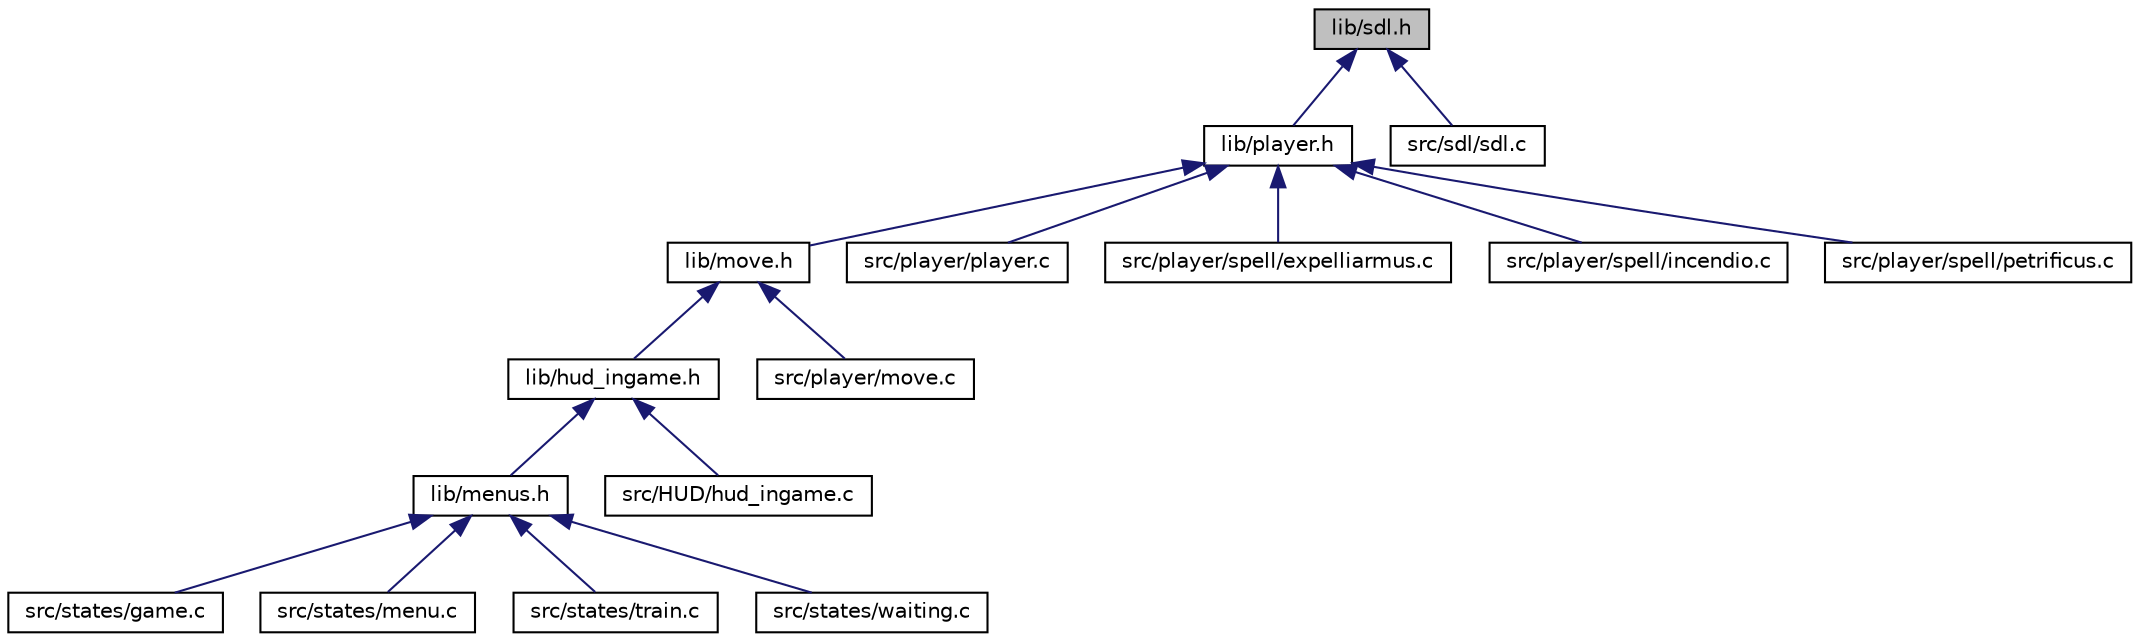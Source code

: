 digraph "lib/sdl.h"
{
 // LATEX_PDF_SIZE
  edge [fontname="Helvetica",fontsize="10",labelfontname="Helvetica",labelfontsize="10"];
  node [fontname="Helvetica",fontsize="10",shape=record];
  Node1 [label="lib/sdl.h",height=0.2,width=0.4,color="black", fillcolor="grey75", style="filled", fontcolor="black",tooltip="Header du fichier sdl.c."];
  Node1 -> Node2 [dir="back",color="midnightblue",fontsize="10",style="solid"];
  Node2 [label="lib/player.h",height=0.2,width=0.4,color="black", fillcolor="white", style="filled",URL="$player_8h.html",tooltip="Header du fichier player.c."];
  Node2 -> Node3 [dir="back",color="midnightblue",fontsize="10",style="solid"];
  Node3 [label="lib/move.h",height=0.2,width=0.4,color="black", fillcolor="white", style="filled",URL="$move_8h.html",tooltip="Header de move.c."];
  Node3 -> Node4 [dir="back",color="midnightblue",fontsize="10",style="solid"];
  Node4 [label="lib/hud_ingame.h",height=0.2,width=0.4,color="black", fillcolor="white", style="filled",URL="$hud__ingame_8h.html",tooltip="Header de hud_ingame.c."];
  Node4 -> Node5 [dir="back",color="midnightblue",fontsize="10",style="solid"];
  Node5 [label="lib/menus.h",height=0.2,width=0.4,color="black", fillcolor="white", style="filled",URL="$menus_8h.html",tooltip="Header commun aux différents status du jeu."];
  Node5 -> Node6 [dir="back",color="midnightblue",fontsize="10",style="solid"];
  Node6 [label="src/states/game.c",height=0.2,width=0.4,color="black", fillcolor="white", style="filled",URL="$game_8c.html",tooltip="Déroulement du jeu dans l'état GAME."];
  Node5 -> Node7 [dir="back",color="midnightblue",fontsize="10",style="solid"];
  Node7 [label="src/states/menu.c",height=0.2,width=0.4,color="black", fillcolor="white", style="filled",URL="$menu_8c.html",tooltip="Déroulement du jeu dans l'état HOME."];
  Node5 -> Node8 [dir="back",color="midnightblue",fontsize="10",style="solid"];
  Node8 [label="src/states/train.c",height=0.2,width=0.4,color="black", fillcolor="white", style="filled",URL="$train_8c.html",tooltip="Déroulement du jeu dans l'état TRAIN."];
  Node5 -> Node9 [dir="back",color="midnightblue",fontsize="10",style="solid"];
  Node9 [label="src/states/waiting.c",height=0.2,width=0.4,color="black", fillcolor="white", style="filled",URL="$waiting_8c.html",tooltip="Déroulement du jeu dans l'état WWAITING."];
  Node4 -> Node10 [dir="back",color="midnightblue",fontsize="10",style="solid"];
  Node10 [label="src/HUD/hud_ingame.c",height=0.2,width=0.4,color="black", fillcolor="white", style="filled",URL="$hud__ingame_8c.html",tooltip="Fonctions de déplacement."];
  Node3 -> Node11 [dir="back",color="midnightblue",fontsize="10",style="solid"];
  Node11 [label="src/player/move.c",height=0.2,width=0.4,color="black", fillcolor="white", style="filled",URL="$move_8c.html",tooltip="Fonctions de déplacement."];
  Node2 -> Node12 [dir="back",color="midnightblue",fontsize="10",style="solid"];
  Node12 [label="src/player/player.c",height=0.2,width=0.4,color="black", fillcolor="white", style="filled",URL="$player_8c.html",tooltip="Fonctions utilisant principalement la SDL2."];
  Node2 -> Node13 [dir="back",color="midnightblue",fontsize="10",style="solid"];
  Node13 [label="src/player/spell/expelliarmus.c",height=0.2,width=0.4,color="black", fillcolor="white", style="filled",URL="$expelliarmus_8c.html",tooltip="Méthode de l'objet expelliarmus_t."];
  Node2 -> Node14 [dir="back",color="midnightblue",fontsize="10",style="solid"];
  Node14 [label="src/player/spell/incendio.c",height=0.2,width=0.4,color="black", fillcolor="white", style="filled",URL="$incendio_8c.html",tooltip="Méthode de l'objet incendio_t."];
  Node2 -> Node15 [dir="back",color="midnightblue",fontsize="10",style="solid"];
  Node15 [label="src/player/spell/petrificus.c",height=0.2,width=0.4,color="black", fillcolor="white", style="filled",URL="$petrificus_8c.html",tooltip="Méthode de l'objet petrificus_t."];
  Node1 -> Node16 [dir="back",color="midnightblue",fontsize="10",style="solid"];
  Node16 [label="src/sdl/sdl.c",height=0.2,width=0.4,color="black", fillcolor="white", style="filled",URL="$sdl_8c.html",tooltip="Fonctions utilisant principalement la SDL2."];
}
